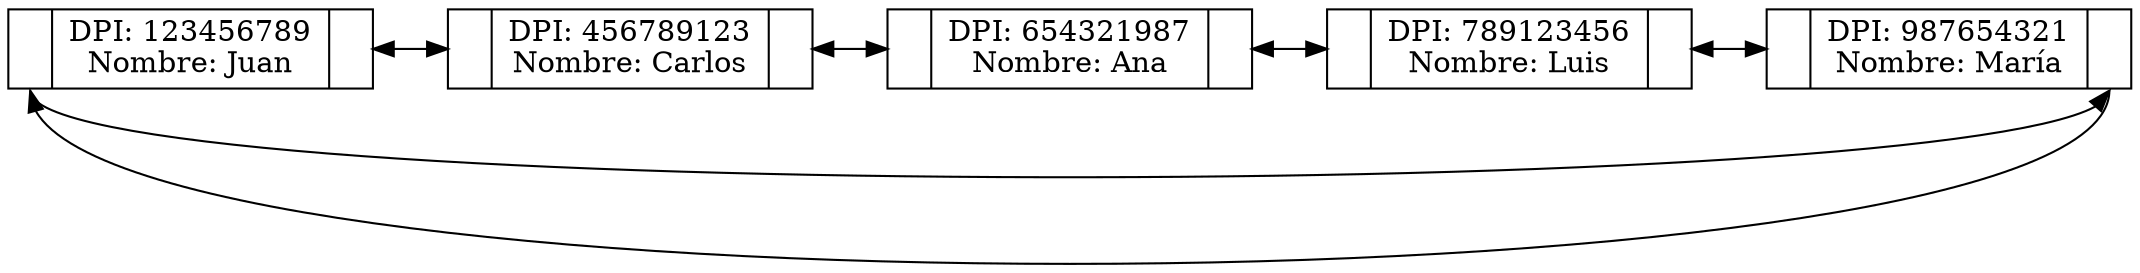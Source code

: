 digraph G {
rankdir=LR;
node [shape=record];
"3016588591328" [label="{<prev> | DPI: 123456789\nNombre: Juan | <next>}"];
"3016588591424" [label="{<prev> | DPI: 456789123\nNombre: Carlos | <next>}"];
"3016588591472" [label="{<prev> | DPI: 654321987\nNombre: Ana | <next>}"];
"3016588591520" [label="{<prev> | DPI: 789123456\nNombre: Luis | <next>}"];
"3016588591568" [label="{<prev> | DPI: 987654321\nNombre: María | <next>}"];
"3016588591328":next -> "3016588591424":prev;
"3016588591424":prev -> "3016588591328":next;
"3016588591424":next -> "3016588591472":prev;
"3016588591472":prev -> "3016588591424":next;
"3016588591472":next -> "3016588591520":prev;
"3016588591520":prev -> "3016588591472":next;
"3016588591520":next -> "3016588591568":prev;
"3016588591568":prev -> "3016588591520":next;
"3016588591568":next -> "3016588591328":prev [constraint=false];
"3016588591328":prev -> "3016588591568":next [constraint=false];
}
